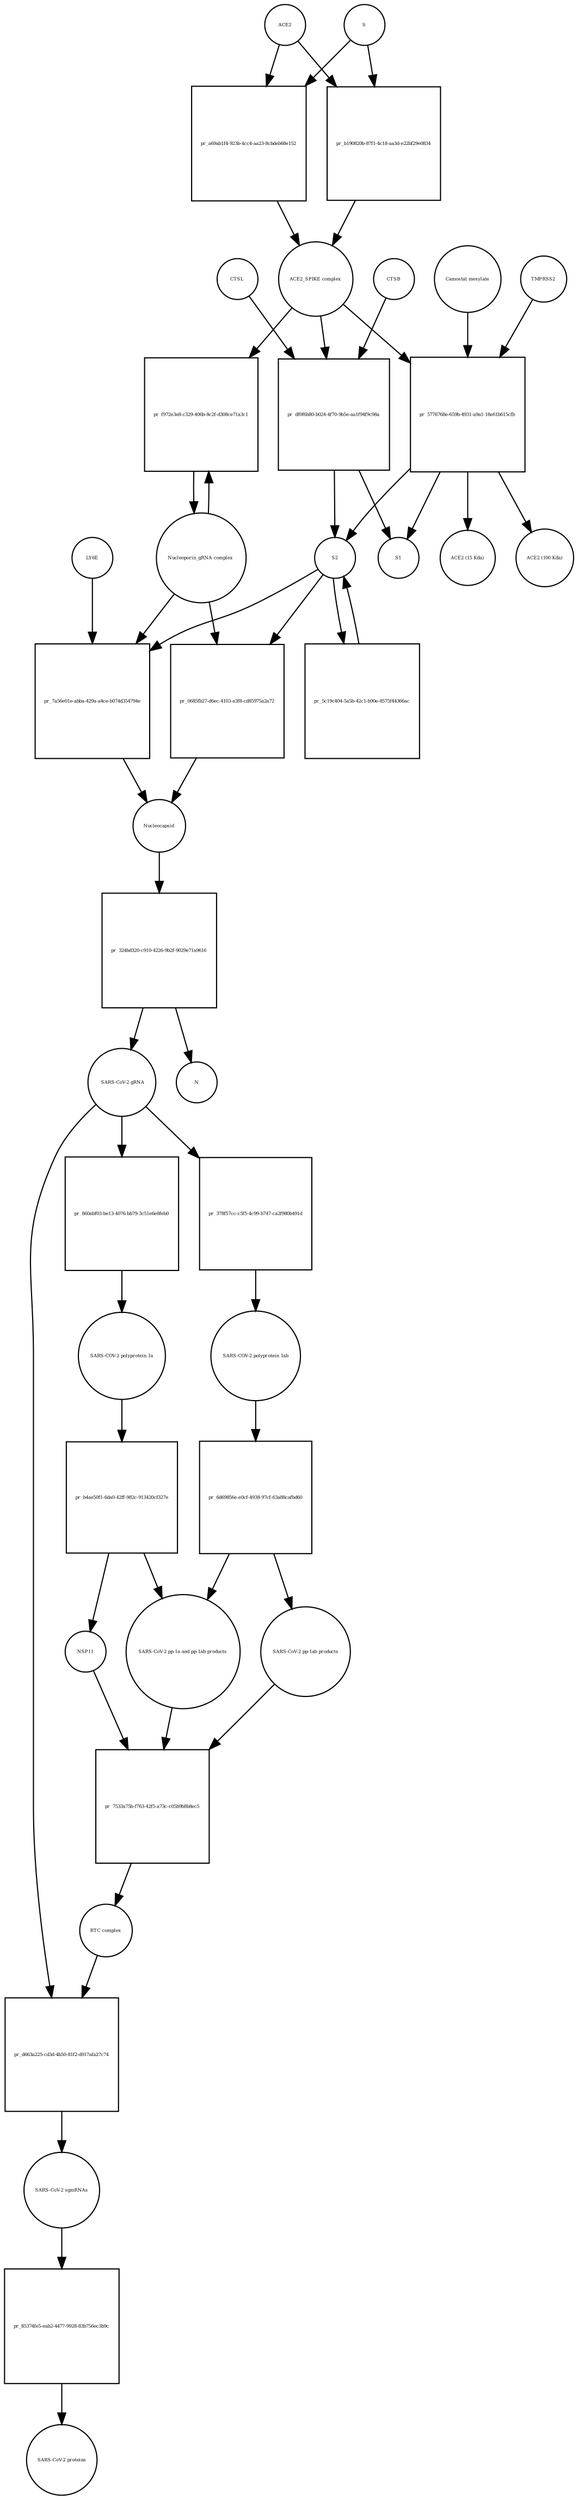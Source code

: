 strict digraph  {
ACE2 [annotation="", bipartite=0, cls=macromolecule, fontsize=4, label=ACE2, shape=circle];
"pr_a69ab1f4-923b-4cc4-aa23-8cbdeb68e152" [annotation="", bipartite=1, cls=process, fontsize=4, label="pr_a69ab1f4-923b-4cc4-aa23-8cbdeb68e152", shape=square];
"ACE2_SPIKE complex" [annotation="", bipartite=0, cls=complex, fontsize=4, label="ACE2_SPIKE complex", shape=circle];
S [annotation="", bipartite=0, cls="macromolecule multimer", fontsize=4, label=S, shape=circle];
"Nucleoporin_gRNA complex " [annotation="", bipartite=0, cls=complex, fontsize=4, label="Nucleoporin_gRNA complex ", shape=circle];
"pr_f972e3e8-c329-406b-8c2f-d308ce71a3c1" [annotation="", bipartite=1, cls=process, fontsize=4, label="pr_f972e3e8-c329-406b-8c2f-d308ce71a3c1", shape=square];
"pr_df0f6b80-b024-4f70-9b5e-aa1f94f9c98a" [annotation="", bipartite=1, cls=process, fontsize=4, label="pr_df0f6b80-b024-4f70-9b5e-aa1f94f9c98a", shape=square];
S2 [annotation="", bipartite=0, cls=macromolecule, fontsize=4, label=S2, shape=circle];
CTSB [annotation="", bipartite=0, cls=macromolecule, fontsize=4, label=CTSB, shape=circle];
CTSL [annotation="", bipartite=0, cls=macromolecule, fontsize=4, label=CTSL, shape=circle];
S1 [annotation="", bipartite=0, cls=macromolecule, fontsize=4, label=S1, shape=circle];
"pr_5776768e-659b-4931-a9a1-18e61b615cfb" [annotation="", bipartite=1, cls=process, fontsize=4, label="pr_5776768e-659b-4931-a9a1-18e61b615cfb", shape=square];
TMPRSS2 [annotation="", bipartite=0, cls=macromolecule, fontsize=4, label=TMPRSS2, shape=circle];
"Camostat mesylate" [annotation="urn_miriam_pubchem.compound_2536", bipartite=0, cls="simple chemical", fontsize=4, label="Camostat mesylate", shape=circle];
"ACE2 (15 Kda)" [annotation="", bipartite=0, cls=macromolecule, fontsize=4, label="ACE2 (15 Kda)", shape=circle];
"ACE2 (100 Kda)" [annotation="", bipartite=0, cls=macromolecule, fontsize=4, label="ACE2 (100 Kda)", shape=circle];
"pr_b190820b-87f1-4c18-aa3d-e22bf29e0834" [annotation="", bipartite=1, cls=process, fontsize=4, label="pr_b190820b-87f1-4c18-aa3d-e22bf29e0834", shape=square];
"pr_7a56e01e-abba-429a-a4ce-b074d354794e" [annotation="", bipartite=1, cls=process, fontsize=4, label="pr_7a56e01e-abba-429a-a4ce-b074d354794e", shape=square];
Nucleocapsid [annotation="", bipartite=0, cls=complex, fontsize=4, label=Nucleocapsid, shape=circle];
LY6E [annotation="", bipartite=0, cls=macromolecule, fontsize=4, label=LY6E, shape=circle];
"pr_5c19c404-5a5b-42c1-b90e-8575f44366ac" [annotation="", bipartite=1, cls=process, fontsize=4, label="pr_5c19c404-5a5b-42c1-b90e-8575f44366ac", shape=square];
"pr_0685fb27-d6ec-4103-a3f8-cd85975a2a72" [annotation="", bipartite=1, cls=process, fontsize=4, label="pr_0685fb27-d6ec-4103-a3f8-cd85975a2a72", shape=square];
" SARS-CoV-2 gRNA" [annotation="", bipartite=0, cls="nucleic acid feature", fontsize=4, label=" SARS-CoV-2 gRNA", shape=circle];
"pr_378f57cc-c5f5-4c99-b747-ca2f980b491d" [annotation="", bipartite=1, cls=process, fontsize=4, label="pr_378f57cc-c5f5-4c99-b747-ca2f980b491d", shape=square];
"SARS-COV-2 polyprotein 1ab" [annotation="", bipartite=0, cls=macromolecule, fontsize=4, label="SARS-COV-2 polyprotein 1ab", shape=circle];
"pr_324bd320-c910-4226-9b2f-9029e71a9616" [annotation="", bipartite=1, cls=process, fontsize=4, label="pr_324bd320-c910-4226-9b2f-9029e71a9616", shape=square];
N [annotation="", bipartite=0, cls=macromolecule, fontsize=4, label=N, shape=circle];
"pr_d663a225-cd3d-4b50-81f2-d917afa27c74" [annotation="", bipartite=1, cls=process, fontsize=4, label="pr_d663a225-cd3d-4b50-81f2-d917afa27c74", shape=square];
"SARS-CoV-2 sgmRNAs" [annotation="", bipartite=0, cls=complex, fontsize=4, label="SARS-CoV-2 sgmRNAs", shape=circle];
"RTC complex" [annotation="", bipartite=0, cls=complex, fontsize=4, label="RTC complex", shape=circle];
"pr_85374fe5-eab2-4477-9928-83b756ec3b9c" [annotation="", bipartite=1, cls=process, fontsize=4, label="pr_85374fe5-eab2-4477-9928-83b756ec3b9c", shape=square];
"SARS-CoV-2 proteins" [annotation="", bipartite=0, cls=complex, fontsize=4, label="SARS-CoV-2 proteins", shape=circle];
"pr_6d69856e-e0cf-4938-97cf-63a88cafbd60" [annotation="", bipartite=1, cls=process, fontsize=4, label="pr_6d69856e-e0cf-4938-97cf-63a88cafbd60", shape=square];
"SARS-CoV-2 pp-1ab products" [annotation="", bipartite=0, cls=complex, fontsize=4, label="SARS-CoV-2 pp-1ab products", shape=circle];
"SARS-CoV-2 pp-1a and pp-1ab products" [annotation="", bipartite=0, cls=complex, fontsize=4, label="SARS-CoV-2 pp-1a and pp-1ab products", shape=circle];
"pr_7533a75b-f763-42f5-a73c-c05b9b8b8ec5" [annotation="", bipartite=1, cls=process, fontsize=4, label="pr_7533a75b-f763-42f5-a73c-c05b9b8b8ec5", shape=square];
NSP11 [annotation="", bipartite=0, cls=macromolecule, fontsize=4, label=NSP11, shape=circle];
"SARS-COV-2 polyprotein 1a" [annotation="", bipartite=0, cls=macromolecule, fontsize=4, label="SARS-COV-2 polyprotein 1a", shape=circle];
"pr_b4ae50f1-6da0-42ff-982c-913420cf327e" [annotation="", bipartite=1, cls=process, fontsize=4, label="pr_b4ae50f1-6da0-42ff-982c-913420cf327e", shape=square];
"pr_860abf03-be13-4076-bb79-3c51e6e8feb0" [annotation="", bipartite=1, cls=process, fontsize=4, label="pr_860abf03-be13-4076-bb79-3c51e6e8feb0", shape=square];
ACE2 -> "pr_a69ab1f4-923b-4cc4-aa23-8cbdeb68e152"  [annotation="", interaction_type=consumption];
ACE2 -> "pr_b190820b-87f1-4c18-aa3d-e22bf29e0834"  [annotation="", interaction_type=consumption];
"pr_a69ab1f4-923b-4cc4-aa23-8cbdeb68e152" -> "ACE2_SPIKE complex"  [annotation="", interaction_type=production];
"ACE2_SPIKE complex" -> "pr_f972e3e8-c329-406b-8c2f-d308ce71a3c1"  [annotation="urn_miriam_pubmed_32142651|urn_miriam_pubmed_32094589", interaction_type=stimulation];
"ACE2_SPIKE complex" -> "pr_df0f6b80-b024-4f70-9b5e-aa1f94f9c98a"  [annotation="", interaction_type=consumption];
"ACE2_SPIKE complex" -> "pr_5776768e-659b-4931-a9a1-18e61b615cfb"  [annotation="", interaction_type=consumption];
S -> "pr_a69ab1f4-923b-4cc4-aa23-8cbdeb68e152"  [annotation="", interaction_type=consumption];
S -> "pr_b190820b-87f1-4c18-aa3d-e22bf29e0834"  [annotation="", interaction_type=consumption];
"Nucleoporin_gRNA complex " -> "pr_f972e3e8-c329-406b-8c2f-d308ce71a3c1"  [annotation="", interaction_type=consumption];
"Nucleoporin_gRNA complex " -> "pr_7a56e01e-abba-429a-a4ce-b074d354794e"  [annotation="", interaction_type=consumption];
"Nucleoporin_gRNA complex " -> "pr_0685fb27-d6ec-4103-a3f8-cd85975a2a72"  [annotation="", interaction_type=consumption];
"pr_f972e3e8-c329-406b-8c2f-d308ce71a3c1" -> "Nucleoporin_gRNA complex "  [annotation="", interaction_type=production];
"pr_df0f6b80-b024-4f70-9b5e-aa1f94f9c98a" -> S2  [annotation="", interaction_type=production];
"pr_df0f6b80-b024-4f70-9b5e-aa1f94f9c98a" -> S1  [annotation="", interaction_type=production];
S2 -> "pr_7a56e01e-abba-429a-a4ce-b074d354794e"  [annotation="urn_miriam_doi_10.1101%2F2020.03.05.979260|urn_miriam_doi_10.1101%2F2020.04.02.021469", interaction_type=stimulation];
S2 -> "pr_5c19c404-5a5b-42c1-b90e-8575f44366ac"  [annotation="", interaction_type=consumption];
S2 -> "pr_0685fb27-d6ec-4103-a3f8-cd85975a2a72"  [annotation="", interaction_type=stimulation];
CTSB -> "pr_df0f6b80-b024-4f70-9b5e-aa1f94f9c98a"  [annotation=urn_miriam_pubmed_32142651, interaction_type=catalysis];
CTSL -> "pr_df0f6b80-b024-4f70-9b5e-aa1f94f9c98a"  [annotation=urn_miriam_pubmed_32142651, interaction_type=catalysis];
"pr_5776768e-659b-4931-a9a1-18e61b615cfb" -> S2  [annotation="", interaction_type=production];
"pr_5776768e-659b-4931-a9a1-18e61b615cfb" -> S1  [annotation="", interaction_type=production];
"pr_5776768e-659b-4931-a9a1-18e61b615cfb" -> "ACE2 (15 Kda)"  [annotation="", interaction_type=production];
"pr_5776768e-659b-4931-a9a1-18e61b615cfb" -> "ACE2 (100 Kda)"  [annotation="", interaction_type=production];
TMPRSS2 -> "pr_5776768e-659b-4931-a9a1-18e61b615cfb"  [annotation="urn_miriam_pubmed_32142651|urn_miriam_pubmed_32094589|urn_miriam_pubmed_24227843", interaction_type=catalysis];
"Camostat mesylate" -> "pr_5776768e-659b-4931-a9a1-18e61b615cfb"  [annotation="urn_miriam_pubmed_32142651|urn_miriam_pubmed_32094589|urn_miriam_pubmed_24227843", interaction_type=inhibition];
"pr_b190820b-87f1-4c18-aa3d-e22bf29e0834" -> "ACE2_SPIKE complex"  [annotation="", interaction_type=production];
"pr_7a56e01e-abba-429a-a4ce-b074d354794e" -> Nucleocapsid  [annotation="", interaction_type=production];
Nucleocapsid -> "pr_324bd320-c910-4226-9b2f-9029e71a9616"  [annotation="", interaction_type=consumption];
LY6E -> "pr_7a56e01e-abba-429a-a4ce-b074d354794e"  [annotation="urn_miriam_doi_10.1101%2F2020.03.05.979260|urn_miriam_doi_10.1101%2F2020.04.02.021469", interaction_type=inhibition];
"pr_5c19c404-5a5b-42c1-b90e-8575f44366ac" -> S2  [annotation="", interaction_type=production];
"pr_0685fb27-d6ec-4103-a3f8-cd85975a2a72" -> Nucleocapsid  [annotation="", interaction_type=production];
" SARS-CoV-2 gRNA" -> "pr_378f57cc-c5f5-4c99-b747-ca2f980b491d"  [annotation="", interaction_type=consumption];
" SARS-CoV-2 gRNA" -> "pr_d663a225-cd3d-4b50-81f2-d917afa27c74"  [annotation="", interaction_type=consumption];
" SARS-CoV-2 gRNA" -> "pr_860abf03-be13-4076-bb79-3c51e6e8feb0"  [annotation="", interaction_type=consumption];
"pr_378f57cc-c5f5-4c99-b747-ca2f980b491d" -> "SARS-COV-2 polyprotein 1ab"  [annotation="", interaction_type=production];
"SARS-COV-2 polyprotein 1ab" -> "pr_6d69856e-e0cf-4938-97cf-63a88cafbd60"  [annotation=urn_miriam_pubmed_31226023, interaction_type=catalysis];
"pr_324bd320-c910-4226-9b2f-9029e71a9616" -> " SARS-CoV-2 gRNA"  [annotation="", interaction_type=production];
"pr_324bd320-c910-4226-9b2f-9029e71a9616" -> N  [annotation="", interaction_type=production];
"pr_d663a225-cd3d-4b50-81f2-d917afa27c74" -> "SARS-CoV-2 sgmRNAs"  [annotation="", interaction_type=production];
"SARS-CoV-2 sgmRNAs" -> "pr_85374fe5-eab2-4477-9928-83b756ec3b9c"  [annotation="", interaction_type=consumption];
"RTC complex" -> "pr_d663a225-cd3d-4b50-81f2-d917afa27c74"  [annotation=urn_miriam_pubmed_31226023, interaction_type="necessary stimulation"];
"pr_85374fe5-eab2-4477-9928-83b756ec3b9c" -> "SARS-CoV-2 proteins"  [annotation="", interaction_type=production];
"pr_6d69856e-e0cf-4938-97cf-63a88cafbd60" -> "SARS-CoV-2 pp-1ab products"  [annotation="", interaction_type=production];
"pr_6d69856e-e0cf-4938-97cf-63a88cafbd60" -> "SARS-CoV-2 pp-1a and pp-1ab products"  [annotation="", interaction_type=production];
"SARS-CoV-2 pp-1ab products" -> "pr_7533a75b-f763-42f5-a73c-c05b9b8b8ec5"  [annotation="", interaction_type=consumption];
"SARS-CoV-2 pp-1a and pp-1ab products" -> "pr_7533a75b-f763-42f5-a73c-c05b9b8b8ec5"  [annotation="", interaction_type=consumption];
"pr_7533a75b-f763-42f5-a73c-c05b9b8b8ec5" -> "RTC complex"  [annotation="", interaction_type=production];
NSP11 -> "pr_7533a75b-f763-42f5-a73c-c05b9b8b8ec5"  [annotation="", interaction_type=consumption];
"SARS-COV-2 polyprotein 1a" -> "pr_b4ae50f1-6da0-42ff-982c-913420cf327e"  [annotation=urn_miriam_pubmed_31226023, interaction_type=catalysis];
"pr_b4ae50f1-6da0-42ff-982c-913420cf327e" -> NSP11  [annotation="", interaction_type=production];
"pr_b4ae50f1-6da0-42ff-982c-913420cf327e" -> "SARS-CoV-2 pp-1a and pp-1ab products"  [annotation="", interaction_type=production];
"pr_860abf03-be13-4076-bb79-3c51e6e8feb0" -> "SARS-COV-2 polyprotein 1a"  [annotation="", interaction_type=production];
}
